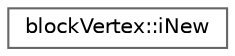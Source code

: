 digraph "Graphical Class Hierarchy"
{
 // LATEX_PDF_SIZE
  bgcolor="transparent";
  edge [fontname=Helvetica,fontsize=10,labelfontname=Helvetica,labelfontsize=10];
  node [fontname=Helvetica,fontsize=10,shape=box,height=0.2,width=0.4];
  rankdir="LR";
  Node0 [id="Node000000",label="blockVertex::iNew",height=0.2,width=0.4,color="grey40", fillcolor="white", style="filled",URL="$classFoam_1_1blockVertex_1_1iNew.html",tooltip=" "];
}
